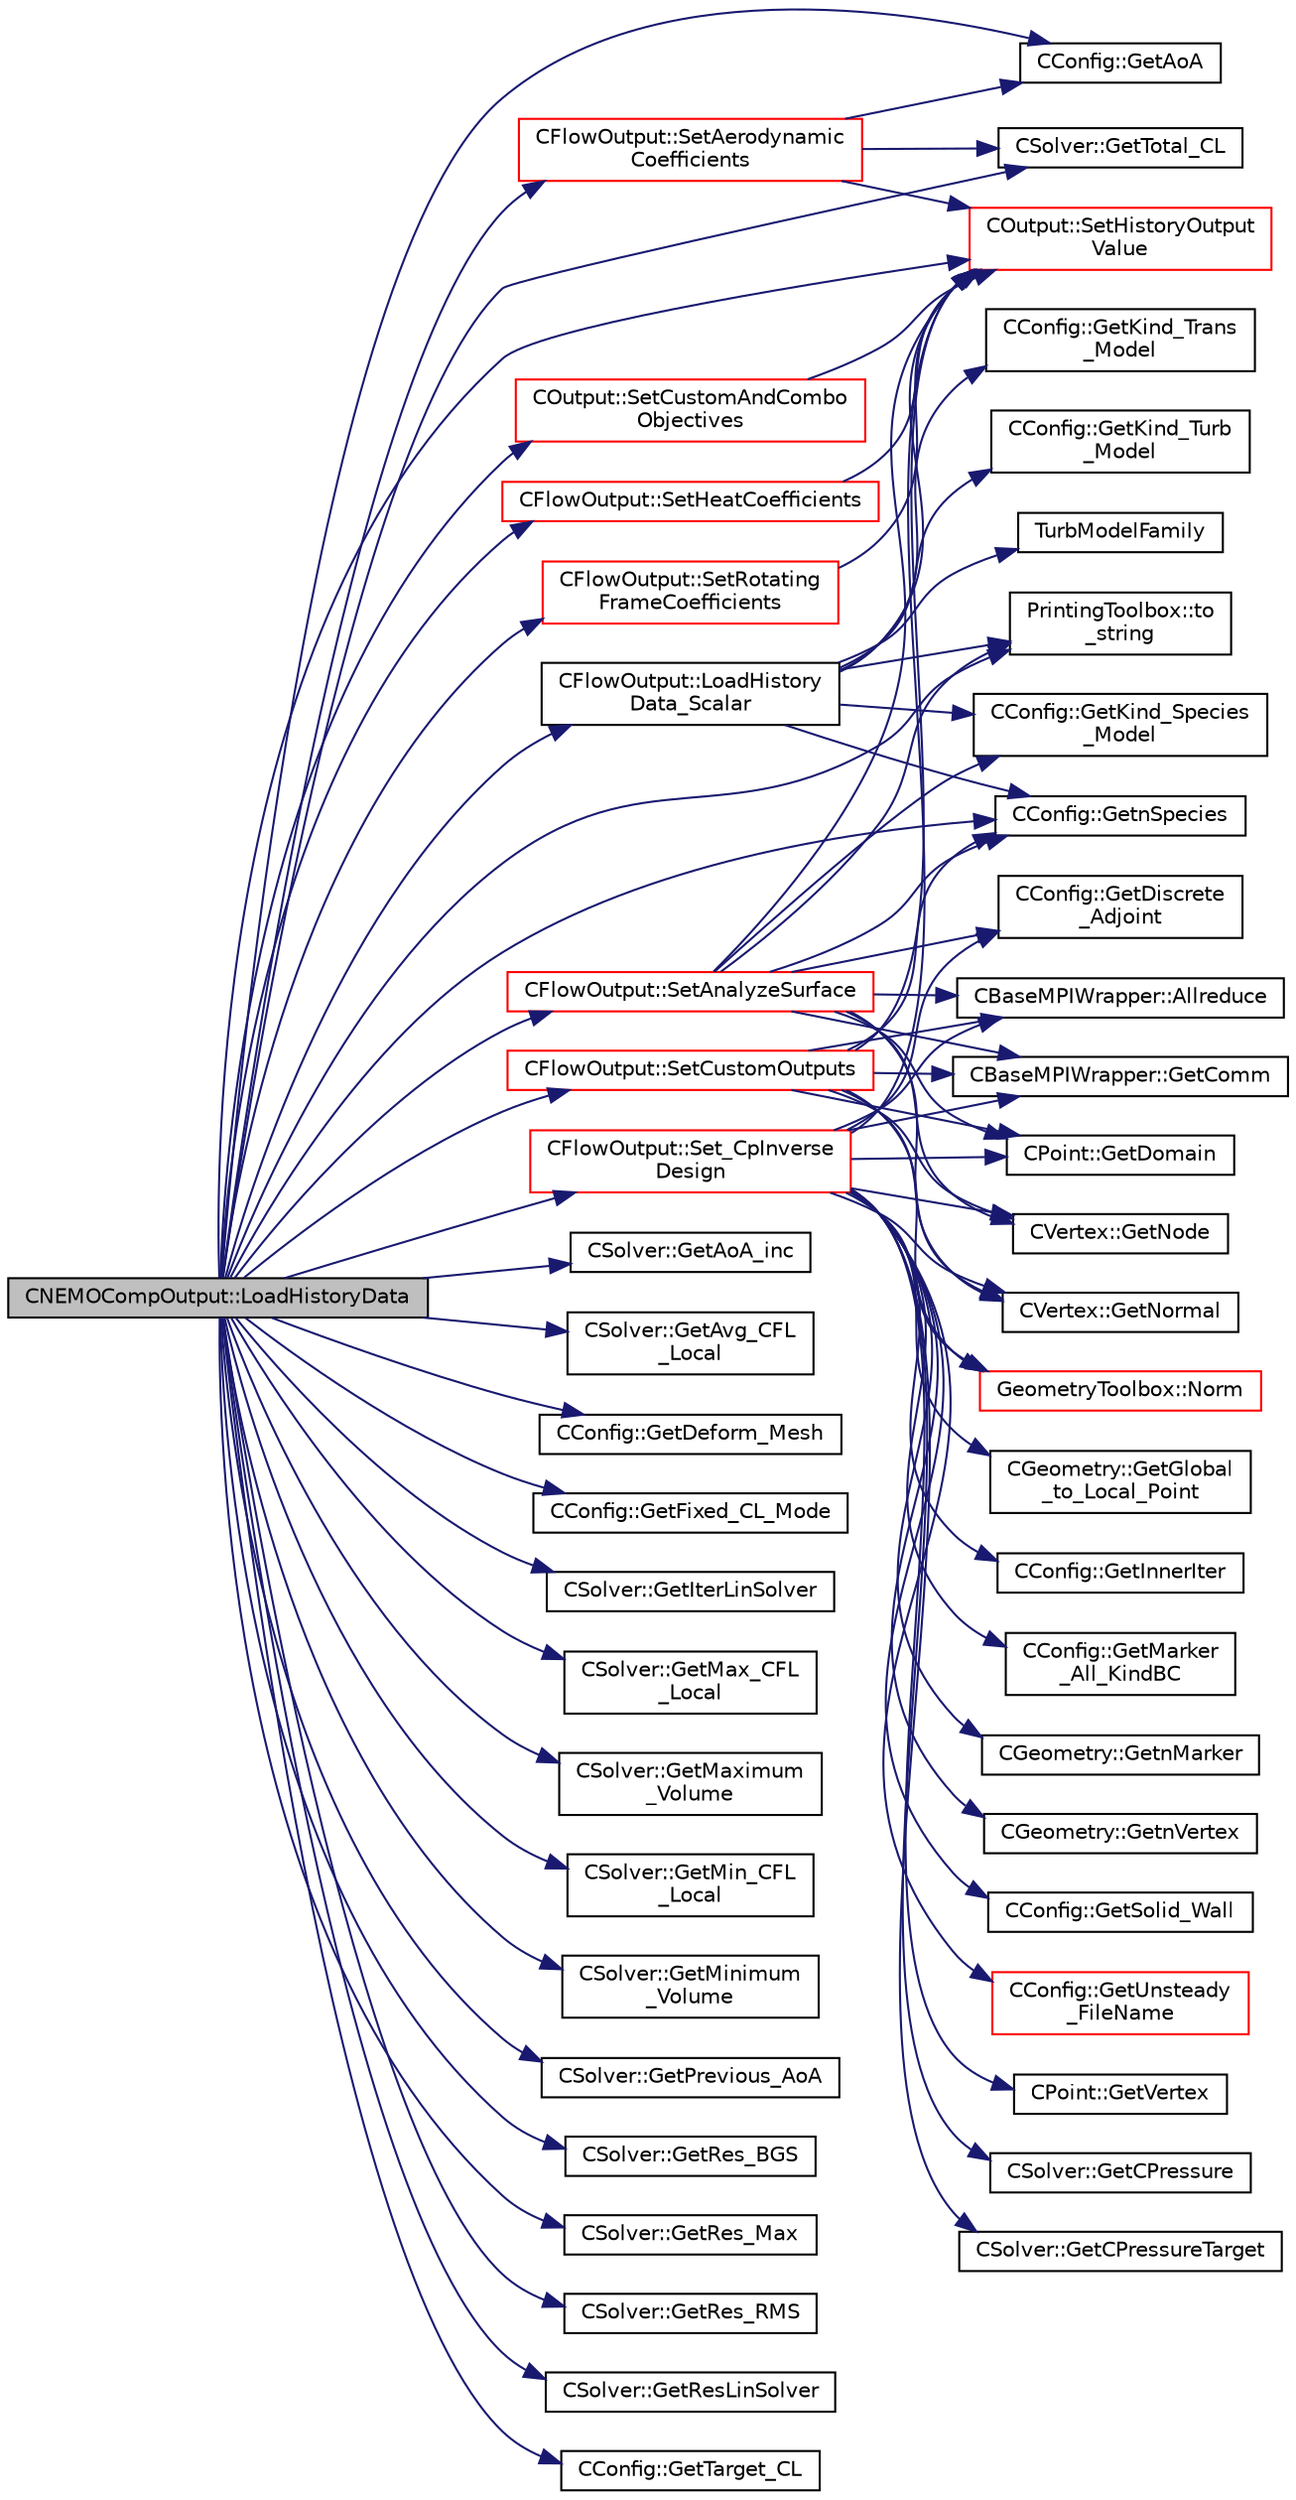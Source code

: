 digraph "CNEMOCompOutput::LoadHistoryData"
{
 // LATEX_PDF_SIZE
  edge [fontname="Helvetica",fontsize="10",labelfontname="Helvetica",labelfontsize="10"];
  node [fontname="Helvetica",fontsize="10",shape=record];
  rankdir="LR";
  Node1 [label="CNEMOCompOutput::LoadHistoryData",height=0.2,width=0.4,color="black", fillcolor="grey75", style="filled", fontcolor="black",tooltip="Load the history output field values."];
  Node1 -> Node2 [color="midnightblue",fontsize="10",style="solid",fontname="Helvetica"];
  Node2 [label="CConfig::GetAoA",height=0.2,width=0.4,color="black", fillcolor="white", style="filled",URL="$classCConfig.html#aa824c1a1b3c7cd05b7be414a76e0b250",tooltip="Get the angle of attack of the body. This is the angle between a reference line on a lifting body (of..."];
  Node1 -> Node3 [color="midnightblue",fontsize="10",style="solid",fontname="Helvetica"];
  Node3 [label="CSolver::GetAoA_inc",height=0.2,width=0.4,color="black", fillcolor="white", style="filled",URL="$classCSolver.html#ab7bd3d806c10f1a858a9beba2eaf8af1",tooltip="A virtual member."];
  Node1 -> Node4 [color="midnightblue",fontsize="10",style="solid",fontname="Helvetica"];
  Node4 [label="CSolver::GetAvg_CFL\l_Local",height=0.2,width=0.4,color="black", fillcolor="white", style="filled",URL="$classCSolver.html#ac75b70360e1b48773c73dd5654edb931",tooltip="Get the value of the average local CFL number."];
  Node1 -> Node5 [color="midnightblue",fontsize="10",style="solid",fontname="Helvetica"];
  Node5 [label="CConfig::GetDeform_Mesh",height=0.2,width=0.4,color="black", fillcolor="white", style="filled",URL="$classCConfig.html#a74c97dfeaa45d3f37d5696d798dafad9",tooltip="Get information about whether the mesh will be deformed using pseudo linear elasticity."];
  Node1 -> Node6 [color="midnightblue",fontsize="10",style="solid",fontname="Helvetica"];
  Node6 [label="CConfig::GetFixed_CL_Mode",height=0.2,width=0.4,color="black", fillcolor="white", style="filled",URL="$classCConfig.html#ae688e355a74025050498d8c03aee35b2",tooltip="Get information about whether to use fixed CL mode."];
  Node1 -> Node7 [color="midnightblue",fontsize="10",style="solid",fontname="Helvetica"];
  Node7 [label="CSolver::GetIterLinSolver",height=0.2,width=0.4,color="black", fillcolor="white", style="filled",URL="$classCSolver.html#a1154b68a5b15dff99ff55345d210e396",tooltip="Get number of linear solver iterations."];
  Node1 -> Node8 [color="midnightblue",fontsize="10",style="solid",fontname="Helvetica"];
  Node8 [label="CSolver::GetMax_CFL\l_Local",height=0.2,width=0.4,color="black", fillcolor="white", style="filled",URL="$classCSolver.html#a55497369f5fd8be303be24c74f849e35",tooltip="Get the value of the maximum local CFL number."];
  Node1 -> Node9 [color="midnightblue",fontsize="10",style="solid",fontname="Helvetica"];
  Node9 [label="CSolver::GetMaximum\l_Volume",height=0.2,width=0.4,color="black", fillcolor="white", style="filled",URL="$classCSolver.html#ae20ff58d7d6a35371e73096fa928960c",tooltip="Get maximum volume in the mesh."];
  Node1 -> Node10 [color="midnightblue",fontsize="10",style="solid",fontname="Helvetica"];
  Node10 [label="CSolver::GetMin_CFL\l_Local",height=0.2,width=0.4,color="black", fillcolor="white", style="filled",URL="$classCSolver.html#abd9cf3477df9ed893cfa212087824217",tooltip="Get the value of the minimum local CFL number."];
  Node1 -> Node11 [color="midnightblue",fontsize="10",style="solid",fontname="Helvetica"];
  Node11 [label="CSolver::GetMinimum\l_Volume",height=0.2,width=0.4,color="black", fillcolor="white", style="filled",URL="$classCSolver.html#a859cbf374b9fac865078eb82e48a19a8",tooltip="Get minimun volume in the mesh."];
  Node1 -> Node12 [color="midnightblue",fontsize="10",style="solid",fontname="Helvetica"];
  Node12 [label="CConfig::GetnSpecies",height=0.2,width=0.4,color="black", fillcolor="white", style="filled",URL="$classCConfig.html#acca4077dbb4f00718adc5e831b561927",tooltip="Provides the number of species present in the gas mixture."];
  Node1 -> Node13 [color="midnightblue",fontsize="10",style="solid",fontname="Helvetica"];
  Node13 [label="CSolver::GetPrevious_AoA",height=0.2,width=0.4,color="black", fillcolor="white", style="filled",URL="$classCSolver.html#a736ec387abd0443e951eaa51cbd0ca3c",tooltip="A virtual member."];
  Node1 -> Node14 [color="midnightblue",fontsize="10",style="solid",fontname="Helvetica"];
  Node14 [label="CSolver::GetRes_BGS",height=0.2,width=0.4,color="black", fillcolor="white", style="filled",URL="$classCSolver.html#a952ff7c12f711636b1b2d52fff33e268",tooltip="Get the residual for BGS subiterations."];
  Node1 -> Node15 [color="midnightblue",fontsize="10",style="solid",fontname="Helvetica"];
  Node15 [label="CSolver::GetRes_Max",height=0.2,width=0.4,color="black", fillcolor="white", style="filled",URL="$classCSolver.html#ab1539f2064af989dad9200a516969f18",tooltip="Get the maximal residual, this is useful for the convergence history."];
  Node1 -> Node16 [color="midnightblue",fontsize="10",style="solid",fontname="Helvetica"];
  Node16 [label="CSolver::GetRes_RMS",height=0.2,width=0.4,color="black", fillcolor="white", style="filled",URL="$classCSolver.html#a2e07e4867f2db7ac98c8332c9476c361",tooltip="Get the maximal residual, this is useful for the convergence history."];
  Node1 -> Node17 [color="midnightblue",fontsize="10",style="solid",fontname="Helvetica"];
  Node17 [label="CSolver::GetResLinSolver",height=0.2,width=0.4,color="black", fillcolor="white", style="filled",URL="$classCSolver.html#a1766c8982b43b1dbab903f563b3fcf19",tooltip="Get the final linear solver residual."];
  Node1 -> Node18 [color="midnightblue",fontsize="10",style="solid",fontname="Helvetica"];
  Node18 [label="CConfig::GetTarget_CL",height=0.2,width=0.4,color="black", fillcolor="white", style="filled",URL="$classCConfig.html#a4ae2bdaddb0e224332a236368de2d998",tooltip="Get the value specified for the target CL."];
  Node1 -> Node19 [color="midnightblue",fontsize="10",style="solid",fontname="Helvetica"];
  Node19 [label="CSolver::GetTotal_CL",height=0.2,width=0.4,color="black", fillcolor="white", style="filled",URL="$classCSolver.html#a1f00de80cb6948f3858f34ac0d495487",tooltip="A virtual member."];
  Node1 -> Node20 [color="midnightblue",fontsize="10",style="solid",fontname="Helvetica"];
  Node20 [label="CFlowOutput::LoadHistory\lData_Scalar",height=0.2,width=0.4,color="black", fillcolor="white", style="filled",URL="$classCFlowOutput.html#a4597ff1dd22944f646dbac150dee10e6",tooltip="Set all scalar (turbulence/species) history field values."];
  Node20 -> Node21 [color="midnightblue",fontsize="10",style="solid",fontname="Helvetica"];
  Node21 [label="CConfig::GetKind_Species\l_Model",height=0.2,width=0.4,color="black", fillcolor="white", style="filled",URL="$classCConfig.html#a7416428b6139fe85180e5e8d190506aa",tooltip="Get the kind of the species model."];
  Node20 -> Node22 [color="midnightblue",fontsize="10",style="solid",fontname="Helvetica"];
  Node22 [label="CConfig::GetKind_Trans\l_Model",height=0.2,width=0.4,color="black", fillcolor="white", style="filled",URL="$classCConfig.html#aa3491085ca1a0997d8fb58698bb64fb6",tooltip="Get the kind of the transition model."];
  Node20 -> Node23 [color="midnightblue",fontsize="10",style="solid",fontname="Helvetica"];
  Node23 [label="CConfig::GetKind_Turb\l_Model",height=0.2,width=0.4,color="black", fillcolor="white", style="filled",URL="$classCConfig.html#a42cf888b42ce34079b2e3987bbf147dd",tooltip="Get the kind of the turbulence model."];
  Node20 -> Node12 [color="midnightblue",fontsize="10",style="solid",fontname="Helvetica"];
  Node20 -> Node24 [color="midnightblue",fontsize="10",style="solid",fontname="Helvetica"];
  Node24 [label="COutput::SetHistoryOutput\lValue",height=0.2,width=0.4,color="red", fillcolor="white", style="filled",URL="$classCOutput.html#a1c1f836992f419544472329a44b8836e",tooltip="Set the value of a history output field."];
  Node20 -> Node27 [color="midnightblue",fontsize="10",style="solid",fontname="Helvetica"];
  Node27 [label="PrintingToolbox::to\l_string",height=0.2,width=0.4,color="black", fillcolor="white", style="filled",URL="$namespacePrintingToolbox.html#a382f3911ccba468c241c530ae0c78b63",tooltip=" "];
  Node20 -> Node28 [color="midnightblue",fontsize="10",style="solid",fontname="Helvetica"];
  Node28 [label="TurbModelFamily",height=0.2,width=0.4,color="black", fillcolor="white", style="filled",URL="$option__structure_8hpp.html#acee0f471c4a6420e3aea11c08e6bd980",tooltip="Associate turb models with their family."];
  Node1 -> Node29 [color="midnightblue",fontsize="10",style="solid",fontname="Helvetica"];
  Node29 [label="CFlowOutput::Set_CpInverse\lDesign",height=0.2,width=0.4,color="red", fillcolor="white", style="filled",URL="$classCFlowOutput.html#aef6c752be4957117ad0b9610d3e210bd",tooltip="Set CP inverse design output field values (and also into the solver)."];
  Node29 -> Node30 [color="midnightblue",fontsize="10",style="solid",fontname="Helvetica"];
  Node30 [label="CBaseMPIWrapper::Allreduce",height=0.2,width=0.4,color="black", fillcolor="white", style="filled",URL="$classCBaseMPIWrapper.html#a381d4b3738c09d92ee1ae9f89715b541",tooltip=" "];
  Node29 -> Node31 [color="midnightblue",fontsize="10",style="solid",fontname="Helvetica"];
  Node31 [label="CBaseMPIWrapper::GetComm",height=0.2,width=0.4,color="black", fillcolor="white", style="filled",URL="$classCBaseMPIWrapper.html#a8154391fc3522954802889d81d4ef5da",tooltip=" "];
  Node29 -> Node32 [color="midnightblue",fontsize="10",style="solid",fontname="Helvetica"];
  Node32 [label="CSolver::GetCPressure",height=0.2,width=0.4,color="black", fillcolor="white", style="filled",URL="$classCSolver.html#a9a2a4988173741204da7e3346c31fefc",tooltip="A virtual member."];
  Node29 -> Node33 [color="midnightblue",fontsize="10",style="solid",fontname="Helvetica"];
  Node33 [label="CSolver::GetCPressureTarget",height=0.2,width=0.4,color="black", fillcolor="white", style="filled",URL="$classCSolver.html#a12f4fba8541b4798184a829321c983af",tooltip="A virtual member."];
  Node29 -> Node34 [color="midnightblue",fontsize="10",style="solid",fontname="Helvetica"];
  Node34 [label="CConfig::GetDiscrete\l_Adjoint",height=0.2,width=0.4,color="black", fillcolor="white", style="filled",URL="$classCConfig.html#ab3928c4e6debcf50dcd0d38985f6980c",tooltip="Get the indicator whether we are solving an discrete adjoint problem."];
  Node29 -> Node35 [color="midnightblue",fontsize="10",style="solid",fontname="Helvetica"];
  Node35 [label="CPoint::GetDomain",height=0.2,width=0.4,color="black", fillcolor="white", style="filled",URL="$classCPoint.html#aa58a27b602e47ddcad22ae74a5c6bc81",tooltip="For parallel computation, its indicates if a point must be computed or not."];
  Node29 -> Node36 [color="midnightblue",fontsize="10",style="solid",fontname="Helvetica"];
  Node36 [label="CGeometry::GetGlobal\l_to_Local_Point",height=0.2,width=0.4,color="black", fillcolor="white", style="filled",URL="$classCGeometry.html#a6b44ca6618da53444192bbd3329dea18",tooltip="A virtual member."];
  Node29 -> Node37 [color="midnightblue",fontsize="10",style="solid",fontname="Helvetica"];
  Node37 [label="CConfig::GetInnerIter",height=0.2,width=0.4,color="black", fillcolor="white", style="filled",URL="$classCConfig.html#a079a90396222697f01e0c365285c915d",tooltip="Get the current FSI iteration number."];
  Node29 -> Node38 [color="midnightblue",fontsize="10",style="solid",fontname="Helvetica"];
  Node38 [label="CConfig::GetMarker\l_All_KindBC",height=0.2,width=0.4,color="black", fillcolor="white", style="filled",URL="$classCConfig.html#ae003cd8f406eaaa91849a774c9a20730",tooltip="Get the kind of boundary for each marker."];
  Node29 -> Node39 [color="midnightblue",fontsize="10",style="solid",fontname="Helvetica"];
  Node39 [label="CGeometry::GetnMarker",height=0.2,width=0.4,color="black", fillcolor="white", style="filled",URL="$classCGeometry.html#ad2f9fe832b72d5a032d709d25879bbd2",tooltip="Get number of markers."];
  Node29 -> Node40 [color="midnightblue",fontsize="10",style="solid",fontname="Helvetica"];
  Node40 [label="CVertex::GetNode",height=0.2,width=0.4,color="black", fillcolor="white", style="filled",URL="$classCVertex.html#ad568da06e7191358d3a09a1bee71cdb5",tooltip="Get the node of the vertex."];
  Node29 -> Node41 [color="midnightblue",fontsize="10",style="solid",fontname="Helvetica"];
  Node41 [label="CVertex::GetNormal",height=0.2,width=0.4,color="black", fillcolor="white", style="filled",URL="$classCVertex.html#a57cacfe764770e6c0e54c278cb584f7c",tooltip="Copy the the normal vector of a face."];
  Node29 -> Node42 [color="midnightblue",fontsize="10",style="solid",fontname="Helvetica"];
  Node42 [label="CGeometry::GetnVertex",height=0.2,width=0.4,color="black", fillcolor="white", style="filled",URL="$classCGeometry.html#a00b7f7e71ff42bd38f39147366dd093a",tooltip="Get number of vertices."];
  Node29 -> Node43 [color="midnightblue",fontsize="10",style="solid",fontname="Helvetica"];
  Node43 [label="CConfig::GetSolid_Wall",height=0.2,width=0.4,color="black", fillcolor="white", style="filled",URL="$classCConfig.html#a1e07d3641838843be05ed58424d39f4f",tooltip="Determines whether a marker with index iMarker is a solid boundary."];
  Node29 -> Node44 [color="midnightblue",fontsize="10",style="solid",fontname="Helvetica"];
  Node44 [label="CConfig::GetUnsteady\l_FileName",height=0.2,width=0.4,color="red", fillcolor="white", style="filled",URL="$classCConfig.html#aace1a22e7f0858d832499e72a1415cd4",tooltip="Augment the input filename with the iteration number for an unsteady file."];
  Node29 -> Node45 [color="midnightblue",fontsize="10",style="solid",fontname="Helvetica"];
  Node45 [label="CPoint::GetVertex",height=0.2,width=0.4,color="black", fillcolor="white", style="filled",URL="$classCPoint.html#aa23a2b42b38e6d611038eeafdb7051d0",tooltip="Get the vertex that compose the control volume for a marker."];
  Node29 -> Node46 [color="midnightblue",fontsize="10",style="solid",fontname="Helvetica"];
  Node46 [label="GeometryToolbox::Norm",height=0.2,width=0.4,color="red", fillcolor="white", style="filled",URL="$group__GeometryToolbox.html#gad8b24e50333c9a8378f7abf18222f36a",tooltip=" "];
  Node29 -> Node24 [color="midnightblue",fontsize="10",style="solid",fontname="Helvetica"];
  Node1 -> Node53 [color="midnightblue",fontsize="10",style="solid",fontname="Helvetica"];
  Node53 [label="CFlowOutput::SetAerodynamic\lCoefficients",height=0.2,width=0.4,color="red", fillcolor="white", style="filled",URL="$classCFlowOutput.html#a9f4b0e5d37d13ef19e97ef12de67a78b",tooltip="Set the value of the aerodynamic coefficients."];
  Node53 -> Node2 [color="midnightblue",fontsize="10",style="solid",fontname="Helvetica"];
  Node53 -> Node19 [color="midnightblue",fontsize="10",style="solid",fontname="Helvetica"];
  Node53 -> Node24 [color="midnightblue",fontsize="10",style="solid",fontname="Helvetica"];
  Node1 -> Node78 [color="midnightblue",fontsize="10",style="solid",fontname="Helvetica"];
  Node78 [label="CFlowOutput::SetAnalyzeSurface",height=0.2,width=0.4,color="red", fillcolor="white", style="filled",URL="$classCFlowOutput.html#ad5ff0360271937e65692893a69b4923a",tooltip="Set flow surface output field values."];
  Node78 -> Node30 [color="midnightblue",fontsize="10",style="solid",fontname="Helvetica"];
  Node78 -> Node31 [color="midnightblue",fontsize="10",style="solid",fontname="Helvetica"];
  Node78 -> Node34 [color="midnightblue",fontsize="10",style="solid",fontname="Helvetica"];
  Node78 -> Node35 [color="midnightblue",fontsize="10",style="solid",fontname="Helvetica"];
  Node78 -> Node21 [color="midnightblue",fontsize="10",style="solid",fontname="Helvetica"];
  Node78 -> Node40 [color="midnightblue",fontsize="10",style="solid",fontname="Helvetica"];
  Node78 -> Node41 [color="midnightblue",fontsize="10",style="solid",fontname="Helvetica"];
  Node78 -> Node12 [color="midnightblue",fontsize="10",style="solid",fontname="Helvetica"];
  Node78 -> Node24 [color="midnightblue",fontsize="10",style="solid",fontname="Helvetica"];
  Node78 -> Node27 [color="midnightblue",fontsize="10",style="solid",fontname="Helvetica"];
  Node1 -> Node134 [color="midnightblue",fontsize="10",style="solid",fontname="Helvetica"];
  Node134 [label="COutput::SetCustomAndCombo\lObjectives",height=0.2,width=0.4,color="red", fillcolor="white", style="filled",URL="$classCOutput.html#abb23d5bfc9544d83967fc40c4d8f5944",tooltip="Computes the custom and combo objectives."];
  Node134 -> Node24 [color="midnightblue",fontsize="10",style="solid",fontname="Helvetica"];
  Node1 -> Node143 [color="midnightblue",fontsize="10",style="solid",fontname="Helvetica"];
  Node143 [label="CFlowOutput::SetCustomOutputs",height=0.2,width=0.4,color="red", fillcolor="white", style="filled",URL="$classCFlowOutput.html#a2f101e402b711b0692b1aa82e018e7c1",tooltip="Compute the custom outputs."];
  Node143 -> Node30 [color="midnightblue",fontsize="10",style="solid",fontname="Helvetica"];
  Node143 -> Node31 [color="midnightblue",fontsize="10",style="solid",fontname="Helvetica"];
  Node143 -> Node35 [color="midnightblue",fontsize="10",style="solid",fontname="Helvetica"];
  Node143 -> Node40 [color="midnightblue",fontsize="10",style="solid",fontname="Helvetica"];
  Node143 -> Node41 [color="midnightblue",fontsize="10",style="solid",fontname="Helvetica"];
  Node143 -> Node12 [color="midnightblue",fontsize="10",style="solid",fontname="Helvetica"];
  Node143 -> Node46 [color="midnightblue",fontsize="10",style="solid",fontname="Helvetica"];
  Node143 -> Node24 [color="midnightblue",fontsize="10",style="solid",fontname="Helvetica"];
  Node1 -> Node146 [color="midnightblue",fontsize="10",style="solid",fontname="Helvetica"];
  Node146 [label="CFlowOutput::SetHeatCoefficients",height=0.2,width=0.4,color="red", fillcolor="white", style="filled",URL="$classCFlowOutput.html#aefd45cc40b9f770eef24efd9c5ab19c7",tooltip="Set the value of the heat flux coefficients."];
  Node146 -> Node24 [color="midnightblue",fontsize="10",style="solid",fontname="Helvetica"];
  Node1 -> Node24 [color="midnightblue",fontsize="10",style="solid",fontname="Helvetica"];
  Node1 -> Node152 [color="midnightblue",fontsize="10",style="solid",fontname="Helvetica"];
  Node152 [label="CFlowOutput::SetRotating\lFrameCoefficients",height=0.2,width=0.4,color="red", fillcolor="white", style="filled",URL="$classCFlowOutput.html#a33319295f8a12865930ed4c75ac7d210",tooltip="Set the value of the rotating frame coefficients (CT, CQ and CMerit)."];
  Node152 -> Node24 [color="midnightblue",fontsize="10",style="solid",fontname="Helvetica"];
  Node1 -> Node27 [color="midnightblue",fontsize="10",style="solid",fontname="Helvetica"];
}
